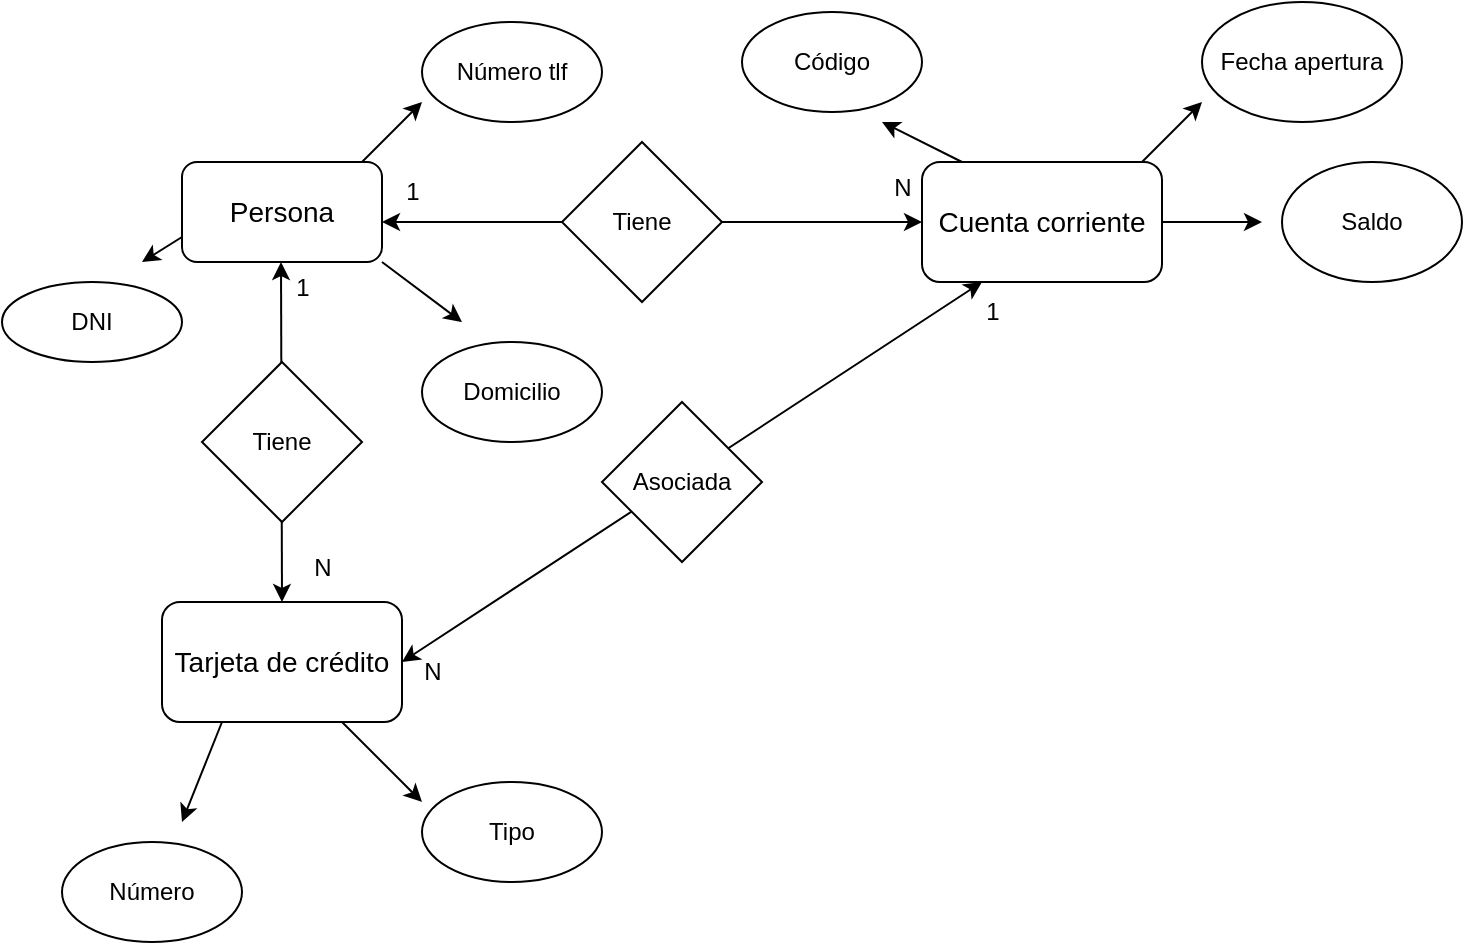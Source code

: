 <mxfile>
    <diagram id="cacsqIsgr-lAez_yTSp-" name="Page-1">
        <mxGraphModel dx="976" dy="647" grid="1" gridSize="10" guides="1" tooltips="1" connect="1" arrows="1" fold="1" page="1" pageScale="1" pageWidth="827" pageHeight="1169" math="0" shadow="0">
            <root>
                <mxCell id="0"/>
                <mxCell id="1" parent="0"/>
                <mxCell id="5" style="edgeStyle=none;html=1;exitX=1;exitY=0.75;exitDx=0;exitDy=0;" edge="1" parent="1">
                    <mxGeometry relative="1" as="geometry">
                        <mxPoint x="250" y="190" as="targetPoint"/>
                        <mxPoint x="210" y="160" as="sourcePoint"/>
                        <Array as="points"/>
                    </mxGeometry>
                </mxCell>
                <mxCell id="35" style="edgeStyle=none;html=1;exitX=0;exitY=0.75;exitDx=0;exitDy=0;" edge="1" parent="1" source="2">
                    <mxGeometry relative="1" as="geometry">
                        <mxPoint x="90" y="160" as="targetPoint"/>
                    </mxGeometry>
                </mxCell>
                <mxCell id="2" value="&lt;font style=&quot;font-size: 14px;&quot;&gt;Persona&lt;/font&gt;" style="rounded=1;whiteSpace=wrap;html=1;" vertex="1" parent="1">
                    <mxGeometry x="110" y="110" width="100" height="50" as="geometry"/>
                </mxCell>
                <mxCell id="4" value="DNI" style="ellipse;whiteSpace=wrap;html=1;" vertex="1" parent="1">
                    <mxGeometry x="20" y="170" width="90" height="40" as="geometry"/>
                </mxCell>
                <mxCell id="6" value="Domicilio" style="ellipse;whiteSpace=wrap;html=1;" vertex="1" parent="1">
                    <mxGeometry x="230" y="200" width="90" height="50" as="geometry"/>
                </mxCell>
                <mxCell id="8" value="" style="endArrow=classic;html=1;" edge="1" parent="1">
                    <mxGeometry width="50" height="50" relative="1" as="geometry">
                        <mxPoint x="200" y="110" as="sourcePoint"/>
                        <mxPoint x="230" y="80" as="targetPoint"/>
                    </mxGeometry>
                </mxCell>
                <mxCell id="9" value="Número tlf" style="ellipse;whiteSpace=wrap;html=1;" vertex="1" parent="1">
                    <mxGeometry x="230" y="40" width="90" height="50" as="geometry"/>
                </mxCell>
                <mxCell id="10" value="" style="endArrow=classic;startArrow=classic;html=1;" edge="1" parent="1">
                    <mxGeometry width="50" height="50" relative="1" as="geometry">
                        <mxPoint x="210" y="140" as="sourcePoint"/>
                        <mxPoint x="480" y="140" as="targetPoint"/>
                    </mxGeometry>
                </mxCell>
                <mxCell id="12" style="edgeStyle=none;html=1;" edge="1" parent="1" source="11">
                    <mxGeometry relative="1" as="geometry">
                        <mxPoint x="650" y="140" as="targetPoint"/>
                    </mxGeometry>
                </mxCell>
                <mxCell id="11" value="&lt;font style=&quot;font-size: 14px;&quot;&gt;Cuenta corriente&lt;/font&gt;" style="rounded=1;whiteSpace=wrap;html=1;" vertex="1" parent="1">
                    <mxGeometry x="480" y="110" width="120" height="60" as="geometry"/>
                </mxCell>
                <mxCell id="13" value="Saldo" style="ellipse;whiteSpace=wrap;html=1;" vertex="1" parent="1">
                    <mxGeometry x="660" y="110" width="90" height="60" as="geometry"/>
                </mxCell>
                <mxCell id="14" value="" style="endArrow=classic;html=1;" edge="1" parent="1">
                    <mxGeometry width="50" height="50" relative="1" as="geometry">
                        <mxPoint x="590" y="110" as="sourcePoint"/>
                        <mxPoint x="620" y="80" as="targetPoint"/>
                    </mxGeometry>
                </mxCell>
                <mxCell id="15" value="Fecha apertura" style="ellipse;whiteSpace=wrap;html=1;" vertex="1" parent="1">
                    <mxGeometry x="620" y="30" width="100" height="60" as="geometry"/>
                </mxCell>
                <mxCell id="16" value="" style="endArrow=classic;html=1;" edge="1" parent="1">
                    <mxGeometry width="50" height="50" relative="1" as="geometry">
                        <mxPoint x="500" y="110" as="sourcePoint"/>
                        <mxPoint x="460" y="90" as="targetPoint"/>
                    </mxGeometry>
                </mxCell>
                <mxCell id="17" value="Código" style="ellipse;whiteSpace=wrap;html=1;" vertex="1" parent="1">
                    <mxGeometry x="390" y="35" width="90" height="50" as="geometry"/>
                </mxCell>
                <mxCell id="20" value="" style="endArrow=classic;startArrow=classic;html=1;" edge="1" parent="1">
                    <mxGeometry width="50" height="50" relative="1" as="geometry">
                        <mxPoint x="160" y="330" as="sourcePoint"/>
                        <mxPoint x="159.5" y="160" as="targetPoint"/>
                    </mxGeometry>
                </mxCell>
                <mxCell id="24" style="edgeStyle=none;html=1;exitX=0.25;exitY=1;exitDx=0;exitDy=0;" edge="1" parent="1" source="21">
                    <mxGeometry relative="1" as="geometry">
                        <mxPoint x="110" y="440" as="targetPoint"/>
                    </mxGeometry>
                </mxCell>
                <mxCell id="25" style="edgeStyle=none;html=1;exitX=0.75;exitY=1;exitDx=0;exitDy=0;" edge="1" parent="1" source="21">
                    <mxGeometry relative="1" as="geometry">
                        <mxPoint x="230" y="430" as="targetPoint"/>
                    </mxGeometry>
                </mxCell>
                <mxCell id="21" value="&lt;font style=&quot;font-size: 14px;&quot;&gt;Tarjeta de crédito&lt;/font&gt;" style="rounded=1;whiteSpace=wrap;html=1;" vertex="1" parent="1">
                    <mxGeometry x="100" y="330" width="120" height="60" as="geometry"/>
                </mxCell>
                <mxCell id="22" value="N" style="text;html=1;align=center;verticalAlign=middle;resizable=0;points=[];autosize=1;strokeColor=none;fillColor=none;" vertex="1" parent="1">
                    <mxGeometry x="165" y="298" width="30" height="30" as="geometry"/>
                </mxCell>
                <mxCell id="23" value="1" style="text;html=1;align=center;verticalAlign=middle;resizable=0;points=[];autosize=1;strokeColor=none;fillColor=none;" vertex="1" parent="1">
                    <mxGeometry x="155" y="158" width="30" height="30" as="geometry"/>
                </mxCell>
                <mxCell id="26" value="Tipo" style="ellipse;whiteSpace=wrap;html=1;" vertex="1" parent="1">
                    <mxGeometry x="230" y="420" width="90" height="50" as="geometry"/>
                </mxCell>
                <mxCell id="27" value="Número" style="ellipse;whiteSpace=wrap;html=1;" vertex="1" parent="1">
                    <mxGeometry x="50" y="450" width="90" height="50" as="geometry"/>
                </mxCell>
                <mxCell id="28" value="Tiene" style="rhombus;whiteSpace=wrap;html=1;" vertex="1" parent="1">
                    <mxGeometry x="120" y="210" width="80" height="80" as="geometry"/>
                </mxCell>
                <mxCell id="29" value="" style="endArrow=classic;startArrow=classic;html=1;entryX=0.25;entryY=1;entryDx=0;entryDy=0;" edge="1" parent="1" target="11">
                    <mxGeometry width="50" height="50" relative="1" as="geometry">
                        <mxPoint x="220" y="360" as="sourcePoint"/>
                        <mxPoint x="270" y="310" as="targetPoint"/>
                    </mxGeometry>
                </mxCell>
                <mxCell id="30" value="Asociada" style="rhombus;whiteSpace=wrap;html=1;" vertex="1" parent="1">
                    <mxGeometry x="320" y="230" width="80" height="80" as="geometry"/>
                </mxCell>
                <mxCell id="31" value="1" style="text;html=1;align=center;verticalAlign=middle;resizable=0;points=[];autosize=1;strokeColor=none;fillColor=none;" vertex="1" parent="1">
                    <mxGeometry x="500" y="170" width="30" height="30" as="geometry"/>
                </mxCell>
                <mxCell id="32" value="N" style="text;html=1;align=center;verticalAlign=middle;resizable=0;points=[];autosize=1;strokeColor=none;fillColor=none;" vertex="1" parent="1">
                    <mxGeometry x="220" y="350" width="30" height="30" as="geometry"/>
                </mxCell>
                <mxCell id="33" value="1" style="text;html=1;align=center;verticalAlign=middle;resizable=0;points=[];autosize=1;strokeColor=none;fillColor=none;" vertex="1" parent="1">
                    <mxGeometry x="210" y="110" width="30" height="30" as="geometry"/>
                </mxCell>
                <mxCell id="34" value="N" style="text;html=1;align=center;verticalAlign=middle;resizable=0;points=[];autosize=1;strokeColor=none;fillColor=none;" vertex="1" parent="1">
                    <mxGeometry x="455" y="108" width="30" height="30" as="geometry"/>
                </mxCell>
                <mxCell id="36" value="Tiene" style="rhombus;whiteSpace=wrap;html=1;" vertex="1" parent="1">
                    <mxGeometry x="300" y="100" width="80" height="80" as="geometry"/>
                </mxCell>
            </root>
        </mxGraphModel>
    </diagram>
</mxfile>